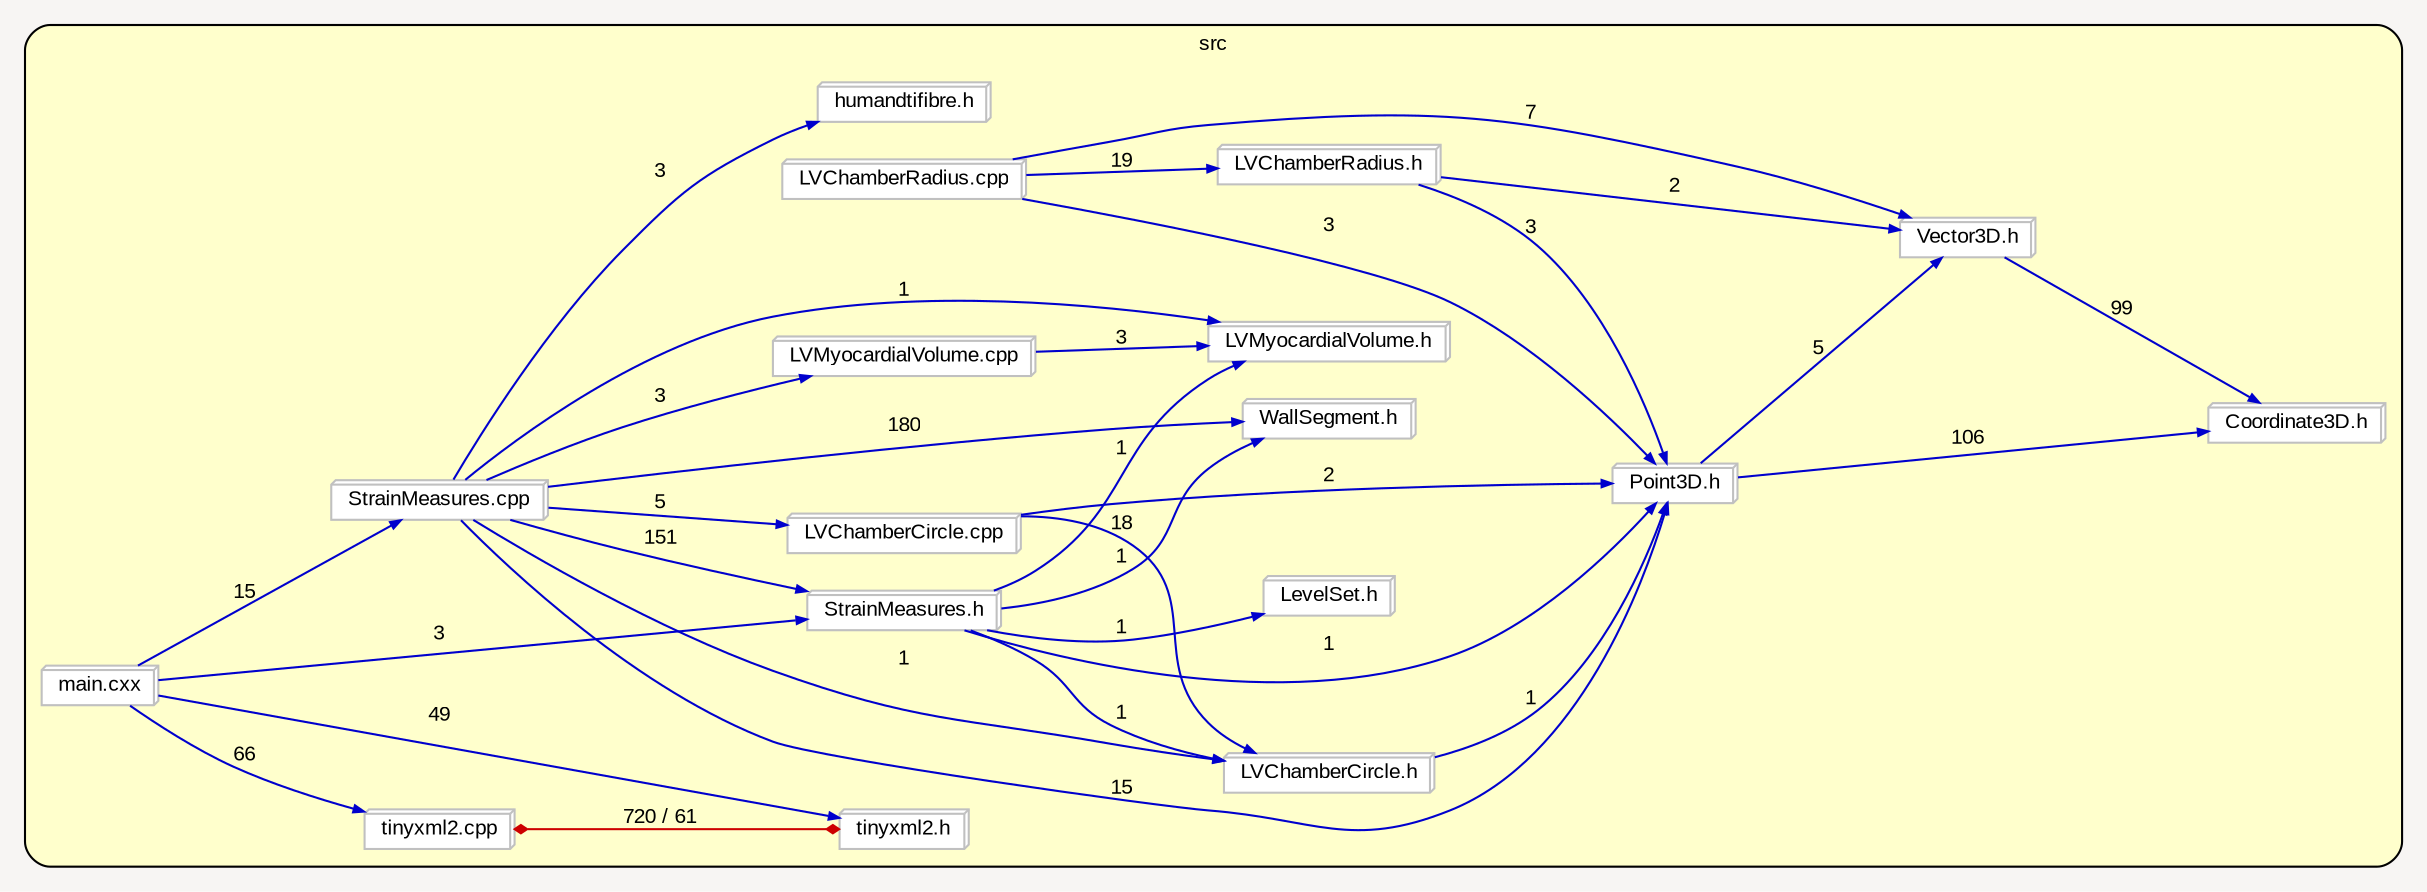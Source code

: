 digraph "" {
  graph [packmode="clust", ranksep="1.0", bgcolor="#F7F5F3", pack="true", fontname="Arial", fontsize="10", style="rounded,filled", compound="true", rankdir="LR", label="", fillcolor="#FFFFCC"];
  node [shape="rectangle", node_initialized="no", style="filled", fontname="Arial", fontsize="10", fixedsize="false", compound="true", color="grey", height="0.0", width="0.0", label="", fillcolor="white"];
  edge [arrowhead="normal", fontcolor="black", arrowsize="0.5", ltail="", dir="forward", fontname="Arial", fontsize="10", lhead="", color="black", compound="true", label="", arrowtail="none"];
  subgraph "cluster_1" {
    graph [label="src", fillcolor="#FFFFCC"];
    __N2 [shape="none", style="invis,none", fixedsize="true", height="0.01", width="0.347222", label=""];
    __N3 [shape="box3d", style="filled", label="Point3D.h"];
    __N4 [shape="box3d", style="filled", label="Coordinate3D.h"];
    __N5 [shape="box3d", style="filled", label="Vector3D.h"];
    __N6 [shape="box3d", style="filled", label="LVChamberRadius.cpp"];
    __N7 [shape="box3d", style="filled", label="LVChamberRadius.h"];
    __N8 [shape="box3d", style="filled", label="LVChamberCircle.h"];
    __N9 [shape="box3d", style="filled", label="StrainMeasures.h"];
    __N10 [shape="box3d", style="filled", label="LVMyocardialVolume.h"];
    __N11 [shape="box3d", style="filled", label="WallSegment.h"];
    __N12 [shape="box3d", style="filled", label="LevelSet.h"];
    __N13 [shape="box3d", style="filled", label="tinyxml2.cpp"];
    __N14 [shape="box3d", style="filled", label="tinyxml2.h"];
    __N15 [shape="box3d", style="filled", label="LVMyocardialVolume.cpp"];
    __N16 [shape="box3d", style="filled", label="main.cxx"];
    __N17 [shape="box3d", style="filled", label="StrainMeasures.cpp"];
    __N18 [shape="box3d", style="filled", label="LVChamberCircle.cpp"];
    __N19 [shape="box3d", style="filled", label="humandtifibre.h"];
    __N3 -> __N4 [dir="forward", color="blue3", label="106"];
    __N3 -> __N5 [dir="forward", color="blue3", label="5"];
    __N6 -> __N7 [dir="forward", color="blue3", label="19"];
    __N6 -> __N3 [dir="forward", color="blue3", label="3"];
    __N6 -> __N5 [dir="forward", color="blue3", label="7"];
    __N5 -> __N4 [dir="forward", color="blue3", label="99"];
    __N8 -> __N3 [dir="forward", color="blue3", label="1"];
    __N9 -> __N10 [dir="forward", color="blue3", label="1"];
    __N9 -> __N11 [dir="forward", color="blue3", label="1"];
    __N9 -> __N3 [dir="forward", color="blue3", label="1"];
    __N9 -> __N12 [dir="forward", color="blue3", label="1"];
    __N9 -> __N8 [dir="forward", color="blue3", label="1"];
    __N13 -> __N14 [arrowhead="diamond", dir="both", color="red3", label="720 / 61", arrowtail="diamond"];
    __N15 -> __N10 [dir="forward", color="blue3", label="3"];
    __N7 -> __N3 [dir="forward", color="blue3", label="3"];
    __N7 -> __N5 [dir="forward", color="blue3", label="2"];
    __N16 -> __N14 [dir="forward", color="blue3", label="49"];
    __N16 -> __N9 [dir="forward", color="blue3", label="3"];
    __N16 -> __N13 [dir="forward", color="blue3", label="66"];
    __N16 -> __N17 [dir="forward", color="blue3", label="15"];
    __N18 -> __N3 [dir="forward", color="blue3", label="2"];
    __N18 -> __N8 [dir="forward", color="blue3", label="18"];
    __N17 -> __N18 [dir="forward", color="blue3", label="5"];
    __N17 -> __N19 [dir="forward", color="blue3", label="3"];
    __N17 -> __N15 [dir="forward", color="blue3", label="3"];
    __N17 -> __N9 [dir="forward", color="blue3", label="151"];
    __N17 -> __N11 [dir="forward", color="blue3", label="180"];
    __N17 -> __N10 [dir="forward", color="blue3", label="1"];
    __N17 -> __N3 [dir="forward", color="blue3", label="15"];
    __N17 -> __N8 [dir="forward", color="blue3", label="1"];
  }
}
